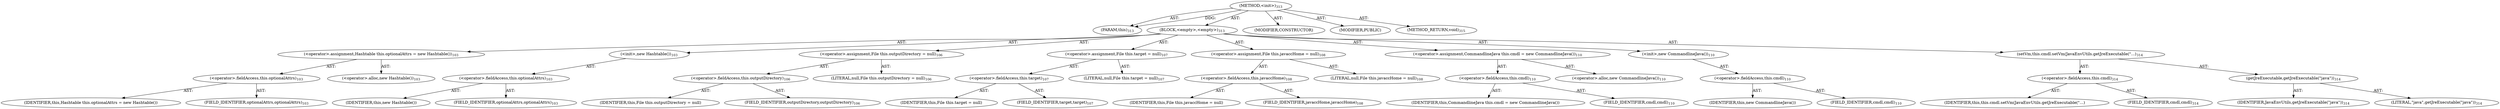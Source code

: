 digraph "&lt;init&gt;" {  
"111669149720" [label = <(METHOD,&lt;init&gt;)<SUB>313</SUB>> ]
"115964117041" [label = <(PARAM,this)<SUB>313</SUB>> ]
"25769803821" [label = <(BLOCK,&lt;empty&gt;,&lt;empty&gt;)<SUB>313</SUB>> ]
"30064771204" [label = <(&lt;operator&gt;.assignment,Hashtable this.optionalAttrs = new Hashtable())<SUB>103</SUB>> ]
"30064771205" [label = <(&lt;operator&gt;.fieldAccess,this.optionalAttrs)<SUB>103</SUB>> ]
"68719476851" [label = <(IDENTIFIER,this,Hashtable this.optionalAttrs = new Hashtable())> ]
"55834574893" [label = <(FIELD_IDENTIFIER,optionalAttrs,optionalAttrs)<SUB>103</SUB>> ]
"30064771206" [label = <(&lt;operator&gt;.alloc,new Hashtable())<SUB>103</SUB>> ]
"30064771207" [label = <(&lt;init&gt;,new Hashtable())<SUB>103</SUB>> ]
"30064771208" [label = <(&lt;operator&gt;.fieldAccess,this.optionalAttrs)<SUB>103</SUB>> ]
"68719476852" [label = <(IDENTIFIER,this,new Hashtable())> ]
"55834574894" [label = <(FIELD_IDENTIFIER,optionalAttrs,optionalAttrs)<SUB>103</SUB>> ]
"30064771209" [label = <(&lt;operator&gt;.assignment,File this.outputDirectory = null)<SUB>106</SUB>> ]
"30064771210" [label = <(&lt;operator&gt;.fieldAccess,this.outputDirectory)<SUB>106</SUB>> ]
"68719476853" [label = <(IDENTIFIER,this,File this.outputDirectory = null)> ]
"55834574895" [label = <(FIELD_IDENTIFIER,outputDirectory,outputDirectory)<SUB>106</SUB>> ]
"90194313216" [label = <(LITERAL,null,File this.outputDirectory = null)<SUB>106</SUB>> ]
"30064771211" [label = <(&lt;operator&gt;.assignment,File this.target = null)<SUB>107</SUB>> ]
"30064771212" [label = <(&lt;operator&gt;.fieldAccess,this.target)<SUB>107</SUB>> ]
"68719476854" [label = <(IDENTIFIER,this,File this.target = null)> ]
"55834574896" [label = <(FIELD_IDENTIFIER,target,target)<SUB>107</SUB>> ]
"90194313217" [label = <(LITERAL,null,File this.target = null)<SUB>107</SUB>> ]
"30064771213" [label = <(&lt;operator&gt;.assignment,File this.javaccHome = null)<SUB>108</SUB>> ]
"30064771214" [label = <(&lt;operator&gt;.fieldAccess,this.javaccHome)<SUB>108</SUB>> ]
"68719476855" [label = <(IDENTIFIER,this,File this.javaccHome = null)> ]
"55834574897" [label = <(FIELD_IDENTIFIER,javaccHome,javaccHome)<SUB>108</SUB>> ]
"90194313218" [label = <(LITERAL,null,File this.javaccHome = null)<SUB>108</SUB>> ]
"30064771215" [label = <(&lt;operator&gt;.assignment,CommandlineJava this.cmdl = new CommandlineJava())<SUB>110</SUB>> ]
"30064771216" [label = <(&lt;operator&gt;.fieldAccess,this.cmdl)<SUB>110</SUB>> ]
"68719476856" [label = <(IDENTIFIER,this,CommandlineJava this.cmdl = new CommandlineJava())> ]
"55834574898" [label = <(FIELD_IDENTIFIER,cmdl,cmdl)<SUB>110</SUB>> ]
"30064771217" [label = <(&lt;operator&gt;.alloc,new CommandlineJava())<SUB>110</SUB>> ]
"30064771218" [label = <(&lt;init&gt;,new CommandlineJava())<SUB>110</SUB>> ]
"30064771219" [label = <(&lt;operator&gt;.fieldAccess,this.cmdl)<SUB>110</SUB>> ]
"68719476857" [label = <(IDENTIFIER,this,new CommandlineJava())> ]
"55834574899" [label = <(FIELD_IDENTIFIER,cmdl,cmdl)<SUB>110</SUB>> ]
"30064771220" [label = <(setVm,this.cmdl.setVm(JavaEnvUtils.getJreExecutable(&quot;...)<SUB>314</SUB>> ]
"30064771221" [label = <(&lt;operator&gt;.fieldAccess,this.cmdl)<SUB>314</SUB>> ]
"68719476858" [label = <(IDENTIFIER,this,this.cmdl.setVm(JavaEnvUtils.getJreExecutable(&quot;...)> ]
"55834574900" [label = <(FIELD_IDENTIFIER,cmdl,cmdl)<SUB>314</SUB>> ]
"30064771222" [label = <(getJreExecutable,getJreExecutable(&quot;java&quot;))<SUB>314</SUB>> ]
"68719476859" [label = <(IDENTIFIER,JavaEnvUtils,getJreExecutable(&quot;java&quot;))<SUB>314</SUB>> ]
"90194313219" [label = <(LITERAL,&quot;java&quot;,getJreExecutable(&quot;java&quot;))<SUB>314</SUB>> ]
"133143986299" [label = <(MODIFIER,CONSTRUCTOR)> ]
"133143986300" [label = <(MODIFIER,PUBLIC)> ]
"128849018904" [label = <(METHOD_RETURN,void)<SUB>315</SUB>> ]
  "111669149720" -> "115964117041"  [ label = "AST: "] 
  "111669149720" -> "25769803821"  [ label = "AST: "] 
  "111669149720" -> "133143986299"  [ label = "AST: "] 
  "111669149720" -> "133143986300"  [ label = "AST: "] 
  "111669149720" -> "128849018904"  [ label = "AST: "] 
  "25769803821" -> "30064771204"  [ label = "AST: "] 
  "25769803821" -> "30064771207"  [ label = "AST: "] 
  "25769803821" -> "30064771209"  [ label = "AST: "] 
  "25769803821" -> "30064771211"  [ label = "AST: "] 
  "25769803821" -> "30064771213"  [ label = "AST: "] 
  "25769803821" -> "30064771215"  [ label = "AST: "] 
  "25769803821" -> "30064771218"  [ label = "AST: "] 
  "25769803821" -> "30064771220"  [ label = "AST: "] 
  "30064771204" -> "30064771205"  [ label = "AST: "] 
  "30064771204" -> "30064771206"  [ label = "AST: "] 
  "30064771205" -> "68719476851"  [ label = "AST: "] 
  "30064771205" -> "55834574893"  [ label = "AST: "] 
  "30064771207" -> "30064771208"  [ label = "AST: "] 
  "30064771208" -> "68719476852"  [ label = "AST: "] 
  "30064771208" -> "55834574894"  [ label = "AST: "] 
  "30064771209" -> "30064771210"  [ label = "AST: "] 
  "30064771209" -> "90194313216"  [ label = "AST: "] 
  "30064771210" -> "68719476853"  [ label = "AST: "] 
  "30064771210" -> "55834574895"  [ label = "AST: "] 
  "30064771211" -> "30064771212"  [ label = "AST: "] 
  "30064771211" -> "90194313217"  [ label = "AST: "] 
  "30064771212" -> "68719476854"  [ label = "AST: "] 
  "30064771212" -> "55834574896"  [ label = "AST: "] 
  "30064771213" -> "30064771214"  [ label = "AST: "] 
  "30064771213" -> "90194313218"  [ label = "AST: "] 
  "30064771214" -> "68719476855"  [ label = "AST: "] 
  "30064771214" -> "55834574897"  [ label = "AST: "] 
  "30064771215" -> "30064771216"  [ label = "AST: "] 
  "30064771215" -> "30064771217"  [ label = "AST: "] 
  "30064771216" -> "68719476856"  [ label = "AST: "] 
  "30064771216" -> "55834574898"  [ label = "AST: "] 
  "30064771218" -> "30064771219"  [ label = "AST: "] 
  "30064771219" -> "68719476857"  [ label = "AST: "] 
  "30064771219" -> "55834574899"  [ label = "AST: "] 
  "30064771220" -> "30064771221"  [ label = "AST: "] 
  "30064771220" -> "30064771222"  [ label = "AST: "] 
  "30064771221" -> "68719476858"  [ label = "AST: "] 
  "30064771221" -> "55834574900"  [ label = "AST: "] 
  "30064771222" -> "68719476859"  [ label = "AST: "] 
  "30064771222" -> "90194313219"  [ label = "AST: "] 
  "111669149720" -> "115964117041"  [ label = "DDG: "] 
}
